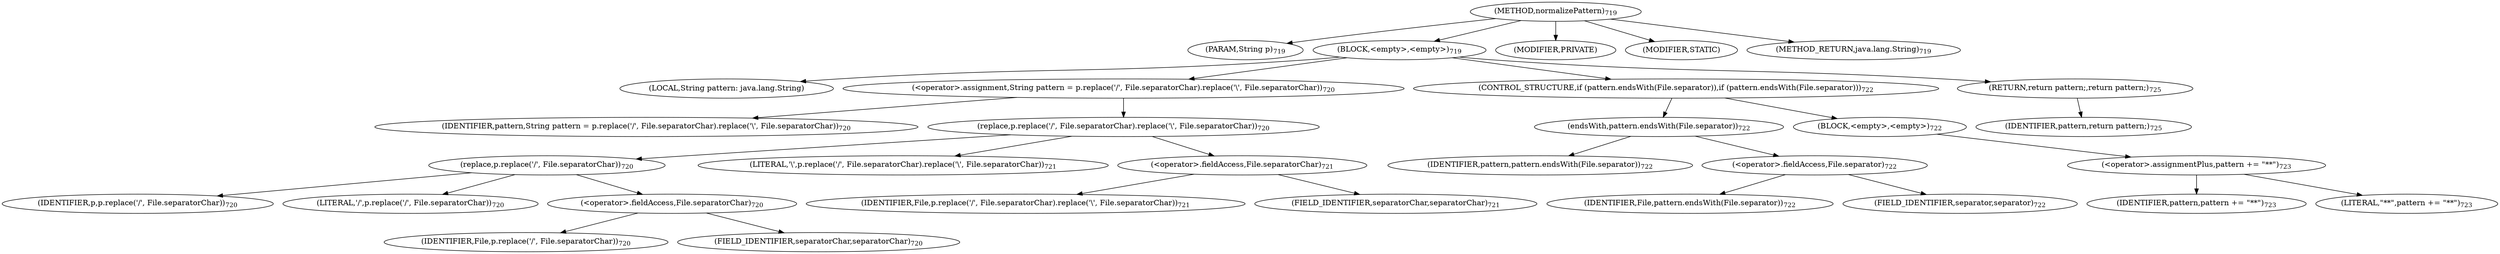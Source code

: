 digraph "normalizePattern" {  
"819" [label = <(METHOD,normalizePattern)<SUB>719</SUB>> ]
"820" [label = <(PARAM,String p)<SUB>719</SUB>> ]
"821" [label = <(BLOCK,&lt;empty&gt;,&lt;empty&gt;)<SUB>719</SUB>> ]
"822" [label = <(LOCAL,String pattern: java.lang.String)> ]
"823" [label = <(&lt;operator&gt;.assignment,String pattern = p.replace('/', File.separatorChar).replace('\\', File.separatorChar))<SUB>720</SUB>> ]
"824" [label = <(IDENTIFIER,pattern,String pattern = p.replace('/', File.separatorChar).replace('\\', File.separatorChar))<SUB>720</SUB>> ]
"825" [label = <(replace,p.replace('/', File.separatorChar).replace('\\', File.separatorChar))<SUB>720</SUB>> ]
"826" [label = <(replace,p.replace('/', File.separatorChar))<SUB>720</SUB>> ]
"827" [label = <(IDENTIFIER,p,p.replace('/', File.separatorChar))<SUB>720</SUB>> ]
"828" [label = <(LITERAL,'/',p.replace('/', File.separatorChar))<SUB>720</SUB>> ]
"829" [label = <(&lt;operator&gt;.fieldAccess,File.separatorChar)<SUB>720</SUB>> ]
"830" [label = <(IDENTIFIER,File,p.replace('/', File.separatorChar))<SUB>720</SUB>> ]
"831" [label = <(FIELD_IDENTIFIER,separatorChar,separatorChar)<SUB>720</SUB>> ]
"832" [label = <(LITERAL,'\\',p.replace('/', File.separatorChar).replace('\\', File.separatorChar))<SUB>721</SUB>> ]
"833" [label = <(&lt;operator&gt;.fieldAccess,File.separatorChar)<SUB>721</SUB>> ]
"834" [label = <(IDENTIFIER,File,p.replace('/', File.separatorChar).replace('\\', File.separatorChar))<SUB>721</SUB>> ]
"835" [label = <(FIELD_IDENTIFIER,separatorChar,separatorChar)<SUB>721</SUB>> ]
"836" [label = <(CONTROL_STRUCTURE,if (pattern.endsWith(File.separator)),if (pattern.endsWith(File.separator)))<SUB>722</SUB>> ]
"837" [label = <(endsWith,pattern.endsWith(File.separator))<SUB>722</SUB>> ]
"838" [label = <(IDENTIFIER,pattern,pattern.endsWith(File.separator))<SUB>722</SUB>> ]
"839" [label = <(&lt;operator&gt;.fieldAccess,File.separator)<SUB>722</SUB>> ]
"840" [label = <(IDENTIFIER,File,pattern.endsWith(File.separator))<SUB>722</SUB>> ]
"841" [label = <(FIELD_IDENTIFIER,separator,separator)<SUB>722</SUB>> ]
"842" [label = <(BLOCK,&lt;empty&gt;,&lt;empty&gt;)<SUB>722</SUB>> ]
"843" [label = <(&lt;operator&gt;.assignmentPlus,pattern += &quot;**&quot;)<SUB>723</SUB>> ]
"844" [label = <(IDENTIFIER,pattern,pattern += &quot;**&quot;)<SUB>723</SUB>> ]
"845" [label = <(LITERAL,&quot;**&quot;,pattern += &quot;**&quot;)<SUB>723</SUB>> ]
"846" [label = <(RETURN,return pattern;,return pattern;)<SUB>725</SUB>> ]
"847" [label = <(IDENTIFIER,pattern,return pattern;)<SUB>725</SUB>> ]
"848" [label = <(MODIFIER,PRIVATE)> ]
"849" [label = <(MODIFIER,STATIC)> ]
"850" [label = <(METHOD_RETURN,java.lang.String)<SUB>719</SUB>> ]
  "819" -> "820" 
  "819" -> "821" 
  "819" -> "848" 
  "819" -> "849" 
  "819" -> "850" 
  "821" -> "822" 
  "821" -> "823" 
  "821" -> "836" 
  "821" -> "846" 
  "823" -> "824" 
  "823" -> "825" 
  "825" -> "826" 
  "825" -> "832" 
  "825" -> "833" 
  "826" -> "827" 
  "826" -> "828" 
  "826" -> "829" 
  "829" -> "830" 
  "829" -> "831" 
  "833" -> "834" 
  "833" -> "835" 
  "836" -> "837" 
  "836" -> "842" 
  "837" -> "838" 
  "837" -> "839" 
  "839" -> "840" 
  "839" -> "841" 
  "842" -> "843" 
  "843" -> "844" 
  "843" -> "845" 
  "846" -> "847" 
}
